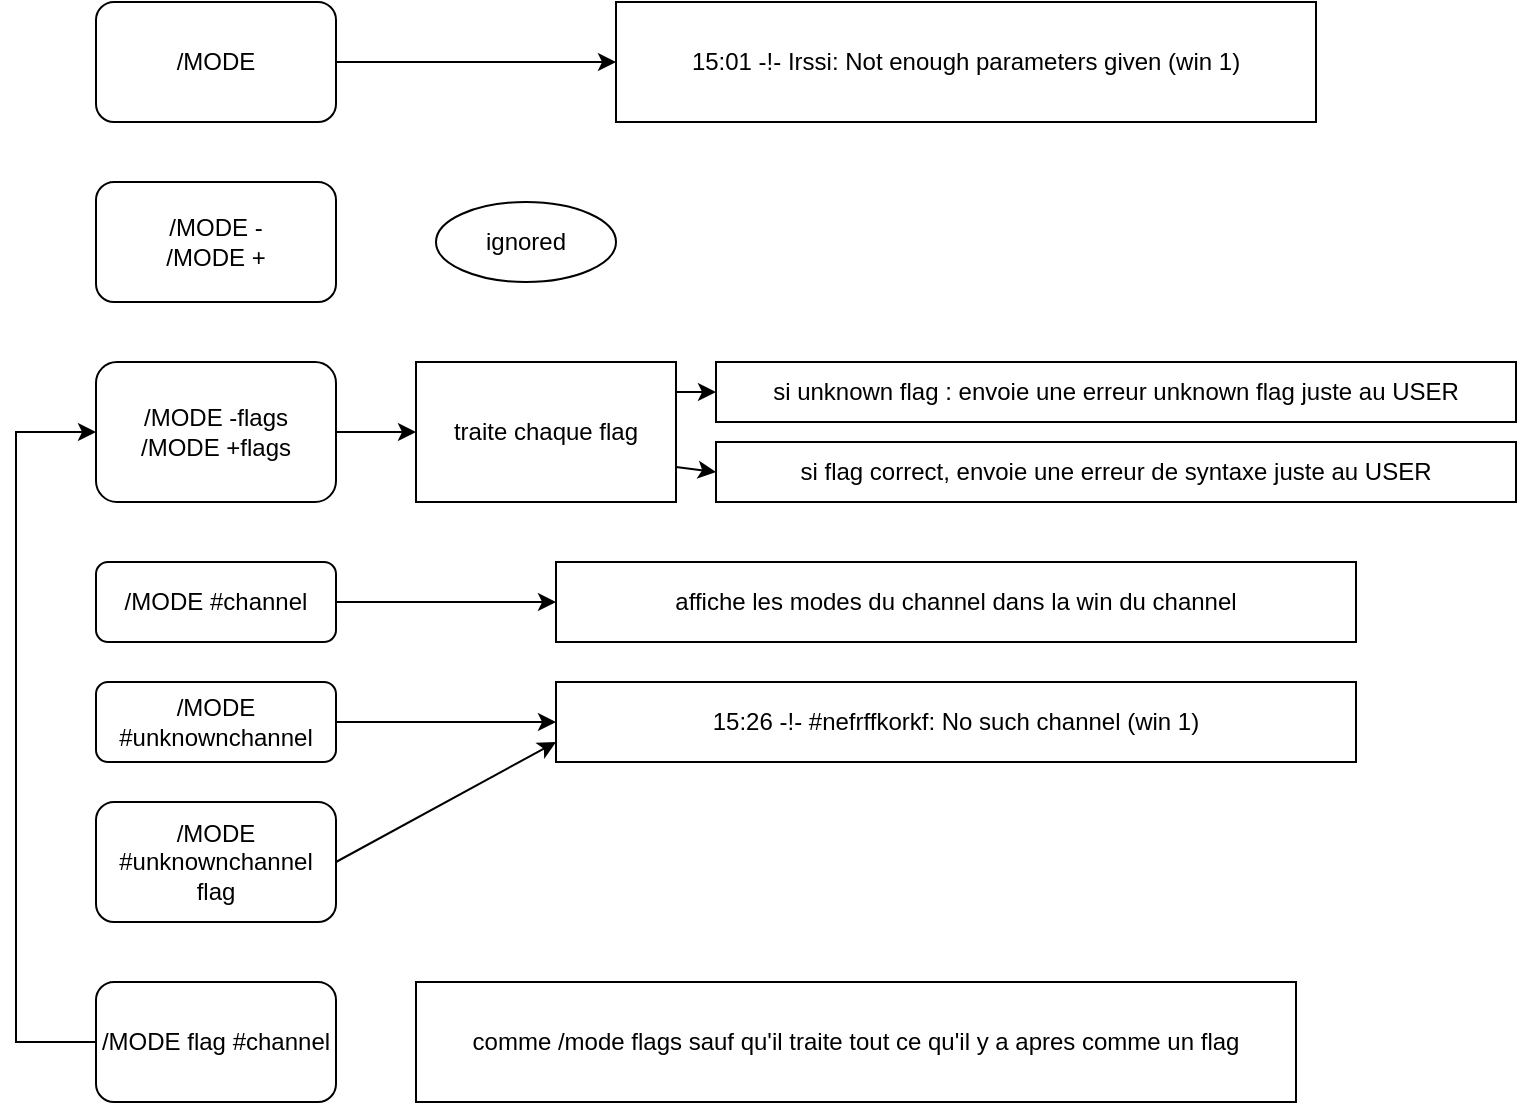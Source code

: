 <mxfile version="24.0.9" type="device">
  <diagram name="Page-1" id="aMStiAr3BKv2ATmIRjCx">
    <mxGraphModel dx="794" dy="1107" grid="1" gridSize="10" guides="1" tooltips="1" connect="1" arrows="1" fold="1" page="1" pageScale="1" pageWidth="850" pageHeight="1100" math="0" shadow="0">
      <root>
        <mxCell id="0" />
        <mxCell id="1" parent="0" />
        <mxCell id="ry-X7Ehtg5iY2fxfls8s-1" value="/MODE" style="rounded=1;whiteSpace=wrap;html=1;" vertex="1" parent="1">
          <mxGeometry x="80" y="100" width="120" height="60" as="geometry" />
        </mxCell>
        <mxCell id="ry-X7Ehtg5iY2fxfls8s-2" value="" style="endArrow=classic;html=1;rounded=0;exitX=1;exitY=0.5;exitDx=0;exitDy=0;" edge="1" parent="1" source="ry-X7Ehtg5iY2fxfls8s-1">
          <mxGeometry width="50" height="50" relative="1" as="geometry">
            <mxPoint x="570" y="610" as="sourcePoint" />
            <mxPoint x="340" y="130" as="targetPoint" />
            <Array as="points">
              <mxPoint x="270" y="130" />
            </Array>
          </mxGeometry>
        </mxCell>
        <mxCell id="ry-X7Ehtg5iY2fxfls8s-3" value="15:01 -!- Irssi: Not enough parameters given (win 1)" style="rounded=0;whiteSpace=wrap;html=1;" vertex="1" parent="1">
          <mxGeometry x="340" y="100" width="350" height="60" as="geometry" />
        </mxCell>
        <mxCell id="ry-X7Ehtg5iY2fxfls8s-4" value="/MODE -&lt;div&gt;/MODE +&lt;/div&gt;" style="rounded=1;whiteSpace=wrap;html=1;" vertex="1" parent="1">
          <mxGeometry x="80" y="190" width="120" height="60" as="geometry" />
        </mxCell>
        <mxCell id="ry-X7Ehtg5iY2fxfls8s-5" value="ignored" style="ellipse;whiteSpace=wrap;html=1;" vertex="1" parent="1">
          <mxGeometry x="250" y="200" width="90" height="40" as="geometry" />
        </mxCell>
        <mxCell id="ry-X7Ehtg5iY2fxfls8s-6" value="/MODE -flags&lt;div&gt;/MODE +flags&lt;/div&gt;" style="rounded=1;whiteSpace=wrap;html=1;" vertex="1" parent="1">
          <mxGeometry x="80" y="280" width="120" height="70" as="geometry" />
        </mxCell>
        <mxCell id="ry-X7Ehtg5iY2fxfls8s-7" value="" style="endArrow=classic;html=1;rounded=0;exitX=1;exitY=0.5;exitDx=0;exitDy=0;entryX=0;entryY=0.5;entryDx=0;entryDy=0;" edge="1" parent="1" source="ry-X7Ehtg5iY2fxfls8s-6" target="ry-X7Ehtg5iY2fxfls8s-8">
          <mxGeometry width="50" height="50" relative="1" as="geometry">
            <mxPoint x="570" y="610" as="sourcePoint" />
            <mxPoint x="330" y="310" as="targetPoint" />
          </mxGeometry>
        </mxCell>
        <mxCell id="ry-X7Ehtg5iY2fxfls8s-8" value="traite chaque flag" style="rounded=0;whiteSpace=wrap;html=1;" vertex="1" parent="1">
          <mxGeometry x="240" y="280" width="130" height="70" as="geometry" />
        </mxCell>
        <mxCell id="ry-X7Ehtg5iY2fxfls8s-10" value="si unknown flag : envoie une erreur unknown flag juste au USER" style="rounded=0;whiteSpace=wrap;html=1;" vertex="1" parent="1">
          <mxGeometry x="390" y="280" width="400" height="30" as="geometry" />
        </mxCell>
        <mxCell id="ry-X7Ehtg5iY2fxfls8s-11" value="si flag correct, envoie une erreur de syntaxe juste au USER" style="rounded=0;whiteSpace=wrap;html=1;" vertex="1" parent="1">
          <mxGeometry x="390" y="320" width="400" height="30" as="geometry" />
        </mxCell>
        <mxCell id="ry-X7Ehtg5iY2fxfls8s-12" value="/MODE #channel" style="rounded=1;whiteSpace=wrap;html=1;" vertex="1" parent="1">
          <mxGeometry x="80" y="380" width="120" height="40" as="geometry" />
        </mxCell>
        <mxCell id="ry-X7Ehtg5iY2fxfls8s-13" value="/MODE #unknownchannel" style="rounded=1;whiteSpace=wrap;html=1;" vertex="1" parent="1">
          <mxGeometry x="80" y="440" width="120" height="40" as="geometry" />
        </mxCell>
        <mxCell id="ry-X7Ehtg5iY2fxfls8s-14" value="" style="endArrow=classic;html=1;rounded=0;exitX=1;exitY=0.5;exitDx=0;exitDy=0;" edge="1" parent="1" source="ry-X7Ehtg5iY2fxfls8s-12" target="ry-X7Ehtg5iY2fxfls8s-15">
          <mxGeometry width="50" height="50" relative="1" as="geometry">
            <mxPoint x="570" y="610" as="sourcePoint" />
            <mxPoint x="340" y="400" as="targetPoint" />
          </mxGeometry>
        </mxCell>
        <mxCell id="ry-X7Ehtg5iY2fxfls8s-15" value="affiche les modes du channel dans la win du channel" style="rounded=0;whiteSpace=wrap;html=1;" vertex="1" parent="1">
          <mxGeometry x="310" y="380" width="400" height="40" as="geometry" />
        </mxCell>
        <mxCell id="ry-X7Ehtg5iY2fxfls8s-16" value="" style="endArrow=classic;html=1;rounded=0;exitX=1;exitY=0.5;exitDx=0;exitDy=0;" edge="1" parent="1" target="ry-X7Ehtg5iY2fxfls8s-17">
          <mxGeometry width="50" height="50" relative="1" as="geometry">
            <mxPoint x="200" y="460" as="sourcePoint" />
            <mxPoint x="340" y="460" as="targetPoint" />
          </mxGeometry>
        </mxCell>
        <mxCell id="ry-X7Ehtg5iY2fxfls8s-17" value="15:26 -!- #nefrffkorkf: No such channel (win 1)" style="rounded=0;whiteSpace=wrap;html=1;" vertex="1" parent="1">
          <mxGeometry x="310" y="440" width="400" height="40" as="geometry" />
        </mxCell>
        <mxCell id="ry-X7Ehtg5iY2fxfls8s-20" value="" style="endArrow=classic;html=1;rounded=0;entryX=0;entryY=0.5;entryDx=0;entryDy=0;" edge="1" parent="1" target="ry-X7Ehtg5iY2fxfls8s-10">
          <mxGeometry width="50" height="50" relative="1" as="geometry">
            <mxPoint x="370" y="295" as="sourcePoint" />
            <mxPoint x="250" y="325" as="targetPoint" />
            <Array as="points" />
          </mxGeometry>
        </mxCell>
        <mxCell id="ry-X7Ehtg5iY2fxfls8s-21" value="" style="endArrow=classic;html=1;rounded=0;entryX=0;entryY=0.5;entryDx=0;entryDy=0;exitX=1;exitY=0.75;exitDx=0;exitDy=0;" edge="1" parent="1" source="ry-X7Ehtg5iY2fxfls8s-8" target="ry-X7Ehtg5iY2fxfls8s-11">
          <mxGeometry width="50" height="50" relative="1" as="geometry">
            <mxPoint x="380" y="305" as="sourcePoint" />
            <mxPoint x="400" y="305" as="targetPoint" />
            <Array as="points" />
          </mxGeometry>
        </mxCell>
        <mxCell id="ry-X7Ehtg5iY2fxfls8s-22" value="/MODE flag #channel" style="rounded=1;whiteSpace=wrap;html=1;" vertex="1" parent="1">
          <mxGeometry x="80" y="590" width="120" height="60" as="geometry" />
        </mxCell>
        <mxCell id="ry-X7Ehtg5iY2fxfls8s-23" value="/MODE #unknownchannel flag" style="rounded=1;whiteSpace=wrap;html=1;" vertex="1" parent="1">
          <mxGeometry x="80" y="500" width="120" height="60" as="geometry" />
        </mxCell>
        <mxCell id="ry-X7Ehtg5iY2fxfls8s-24" value="" style="endArrow=classic;html=1;rounded=0;exitX=1;exitY=0.5;exitDx=0;exitDy=0;entryX=0;entryY=0.75;entryDx=0;entryDy=0;" edge="1" parent="1" source="ry-X7Ehtg5iY2fxfls8s-23" target="ry-X7Ehtg5iY2fxfls8s-17">
          <mxGeometry width="50" height="50" relative="1" as="geometry">
            <mxPoint x="570" y="610" as="sourcePoint" />
            <mxPoint x="620" y="560" as="targetPoint" />
          </mxGeometry>
        </mxCell>
        <mxCell id="ry-X7Ehtg5iY2fxfls8s-25" value="" style="endArrow=classic;html=1;rounded=0;exitX=0;exitY=0.5;exitDx=0;exitDy=0;entryX=0;entryY=0.5;entryDx=0;entryDy=0;" edge="1" parent="1" source="ry-X7Ehtg5iY2fxfls8s-22" target="ry-X7Ehtg5iY2fxfls8s-6">
          <mxGeometry width="50" height="50" relative="1" as="geometry">
            <mxPoint x="570" y="610" as="sourcePoint" />
            <mxPoint x="30" y="340" as="targetPoint" />
            <Array as="points">
              <mxPoint x="40" y="620" />
              <mxPoint x="40" y="315" />
            </Array>
          </mxGeometry>
        </mxCell>
        <mxCell id="ry-X7Ehtg5iY2fxfls8s-26" value="comme /mode flags sauf qu&#39;il traite tout ce qu&#39;il y a apres comme un flag" style="rounded=0;whiteSpace=wrap;html=1;" vertex="1" parent="1">
          <mxGeometry x="240" y="590" width="440" height="60" as="geometry" />
        </mxCell>
      </root>
    </mxGraphModel>
  </diagram>
</mxfile>
